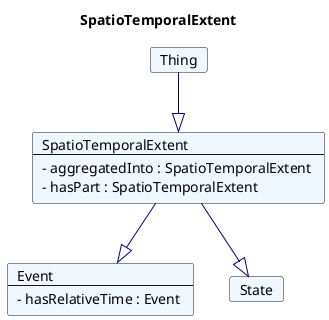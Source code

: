 @startuml
Title SpatioTemporalExtent 

Card SpatioTemporalExtent #F0F8FF [
SpatioTemporalExtent
----
- aggregatedInto : SpatioTemporalExtent 
- hasPart : SpatioTemporalExtent 
]
Card Thing #F0F8FF [
Thing
]
Thing --|> SpatioTemporalExtent  #00008B 
Card Event #F0F8FF [
Event
----
- hasRelativeTime : Event 
]
SpatioTemporalExtent --|> Event  #00008B 
Card State #F0F8FF [
State
]
SpatioTemporalExtent --|> State  #00008B 
@enduml